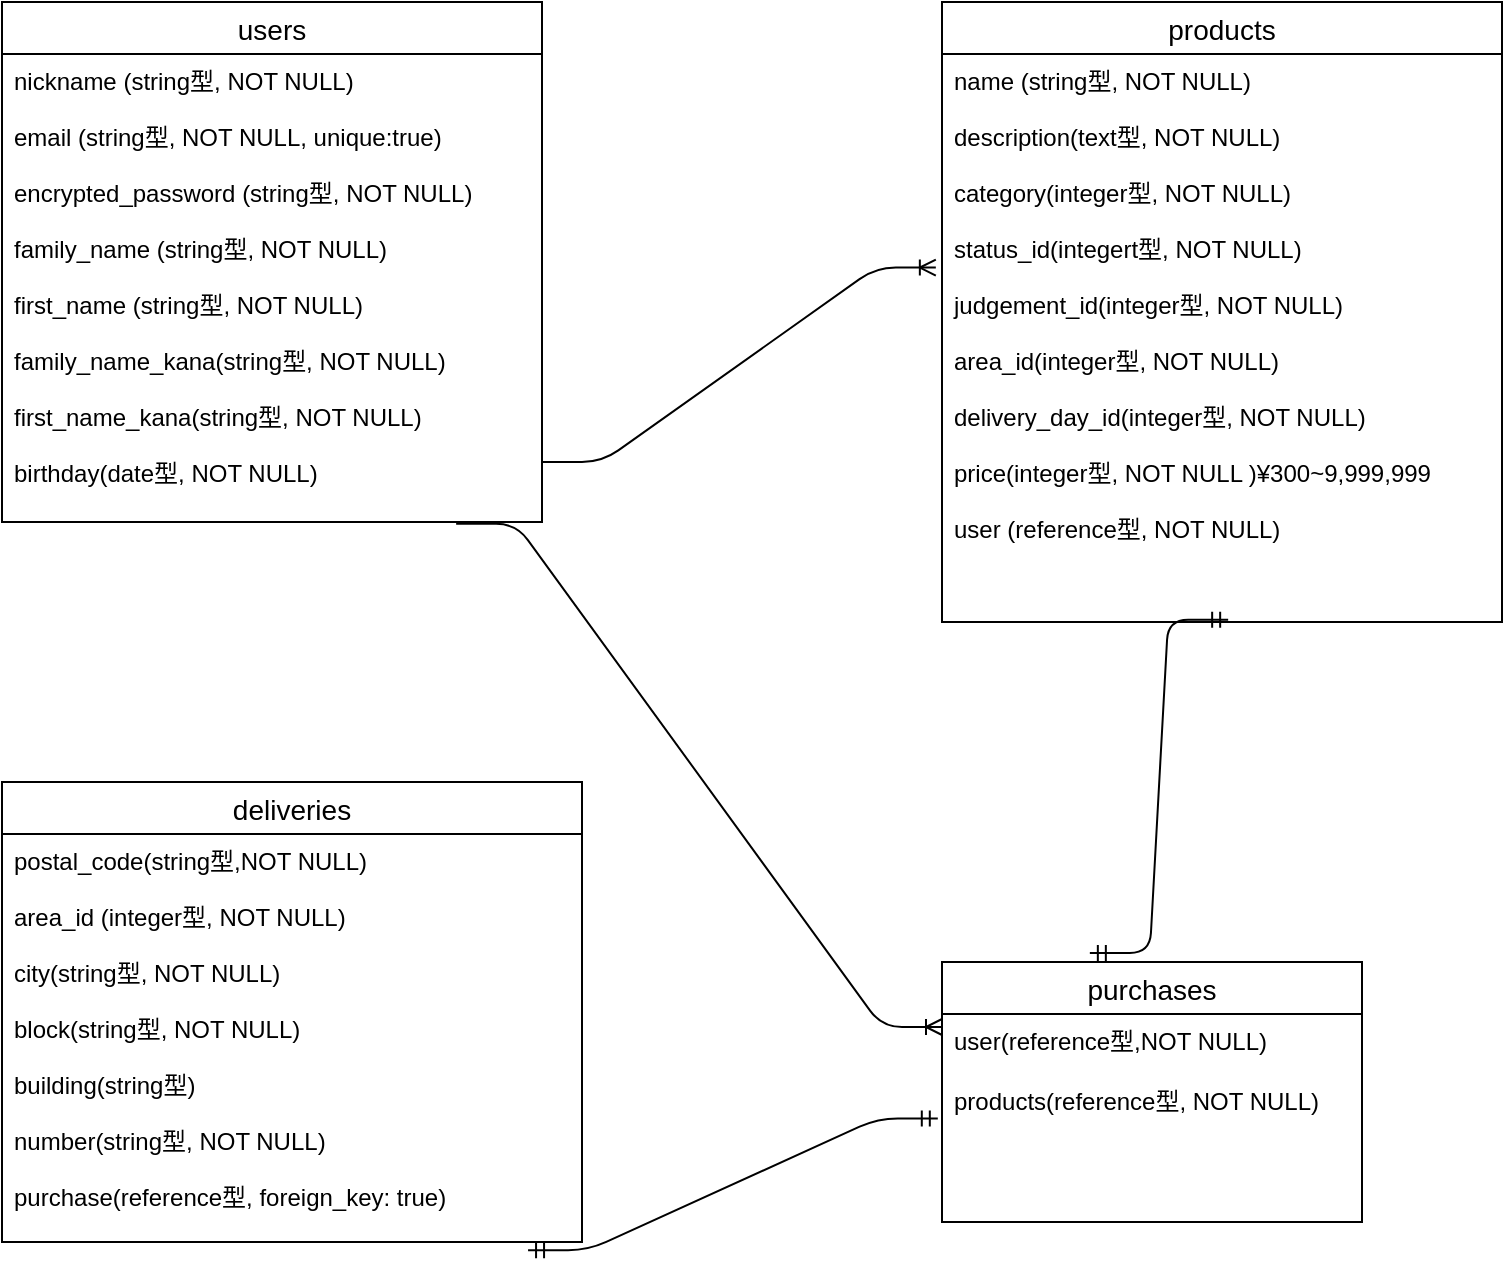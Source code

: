 <mxfile>
    <diagram id="yF659nI0aWMHKKpCOPGv" name="ページ1">
        <mxGraphModel dx="968" dy="680" grid="1" gridSize="10" guides="1" tooltips="1" connect="1" arrows="1" fold="1" page="1" pageScale="1" pageWidth="827" pageHeight="1169" math="0" shadow="0">
            <root>
                <mxCell id="0"/>
                <mxCell id="1" parent="0"/>
                <mxCell id="N6PyAPkupfHXtQxi-I38-40" value="users" style="swimlane;fontStyle=0;childLayout=stackLayout;horizontal=1;startSize=26;horizontalStack=0;resizeParent=1;resizeParentMax=0;resizeLast=0;collapsible=1;marginBottom=0;align=center;fontSize=14;" parent="1" vertex="1">
                    <mxGeometry x="10" y="160" width="270" height="260" as="geometry"/>
                </mxCell>
                <mxCell id="N6PyAPkupfHXtQxi-I38-41" value="nickname (string型, NOT NULL)&#10;&#10;email (string型, NOT NULL, unique:true)&#10;&#10;encrypted_password (string型, NOT NULL)&#10;&#10;family_name (string型, NOT NULL)&#10;&#10;first_name (string型, NOT NULL)&#10;&#10;family_name_kana(string型, NOT NULL)&#10;&#10;first_name_kana(string型, NOT NULL)&#10;&#10;birthday(date型, NOT NULL)" style="text;strokeColor=none;fillColor=none;spacingLeft=4;spacingRight=4;overflow=hidden;rotatable=0;points=[[0,0.5],[1,0.5]];portConstraint=eastwest;fontSize=12;" parent="N6PyAPkupfHXtQxi-I38-40" vertex="1">
                    <mxGeometry y="26" width="270" height="234" as="geometry"/>
                </mxCell>
                <mxCell id="N6PyAPkupfHXtQxi-I38-102" value="products" style="swimlane;fontStyle=0;childLayout=stackLayout;horizontal=1;startSize=26;horizontalStack=0;resizeParent=1;resizeParentMax=0;resizeLast=0;collapsible=1;marginBottom=0;align=center;fontSize=14;" parent="1" vertex="1">
                    <mxGeometry x="480" y="160" width="280" height="310" as="geometry"/>
                </mxCell>
                <mxCell id="N6PyAPkupfHXtQxi-I38-103" value="name (string型, NOT NULL)&#10;&#10;description(text型, NOT NULL)&#10;&#10;category(integer型, NOT NULL)&#10;&#10;status_id(integert型, NOT NULL)&#10;&#10;judgement_id(integer型, NOT NULL)&#10;&#10;area_id(integer型, NOT NULL)&#10;&#10;delivery_day_id(integer型, NOT NULL)&#10;&#10;price(integer型, NOT NULL )¥300~9,999,999&#10;&#10;user (reference型, NOT NULL)&#10;&#10;&#10;" style="text;strokeColor=none;fillColor=none;spacingLeft=4;spacingRight=4;overflow=hidden;rotatable=0;points=[[0,0.5],[1,0.5]];portConstraint=eastwest;fontSize=12;" parent="N6PyAPkupfHXtQxi-I38-102" vertex="1">
                    <mxGeometry y="26" width="280" height="284" as="geometry"/>
                </mxCell>
                <mxCell id="N6PyAPkupfHXtQxi-I38-115" value="deliveries" style="swimlane;fontStyle=0;childLayout=stackLayout;horizontal=1;startSize=26;horizontalStack=0;resizeParent=1;resizeParentMax=0;resizeLast=0;collapsible=1;marginBottom=0;align=center;fontSize=14;" parent="1" vertex="1">
                    <mxGeometry x="10" y="550" width="290" height="230" as="geometry"/>
                </mxCell>
                <mxCell id="N6PyAPkupfHXtQxi-I38-116" value="postal_code(string型,NOT NULL)&#10;&#10;area_id (integer型, NOT NULL)&#10;&#10;city(string型, NOT NULL)&#10;&#10;block(string型, NOT NULL)&#10;&#10;building(string型)&#10;&#10;number(string型, NOT NULL)&#10;&#10;purchase(reference型, foreign_key: true)&#10;&#10;&#10;&#10;&#10;&#10;" style="text;strokeColor=none;fillColor=none;spacingLeft=4;spacingRight=4;overflow=hidden;rotatable=0;points=[[0,0.5],[1,0.5]];portConstraint=eastwest;fontSize=12;" parent="N6PyAPkupfHXtQxi-I38-115" vertex="1">
                    <mxGeometry y="26" width="290" height="204" as="geometry"/>
                </mxCell>
                <mxCell id="N6PyAPkupfHXtQxi-I38-121" value="" style="edgeStyle=entityRelationEdgeStyle;fontSize=12;html=1;endArrow=ERoneToMany;entryX=-0.011;entryY=0.376;entryDx=0;entryDy=0;entryPerimeter=0;" parent="1" target="N6PyAPkupfHXtQxi-I38-103" edge="1">
                    <mxGeometry width="100" height="100" relative="1" as="geometry">
                        <mxPoint x="280" y="390" as="sourcePoint"/>
                        <mxPoint x="380" y="290" as="targetPoint"/>
                    </mxGeometry>
                </mxCell>
                <mxCell id="N6PyAPkupfHXtQxi-I38-130" value="purchases" style="swimlane;fontStyle=0;childLayout=stackLayout;horizontal=1;startSize=26;horizontalStack=0;resizeParent=1;resizeParentMax=0;resizeLast=0;collapsible=1;marginBottom=0;align=center;fontSize=14;" parent="1" vertex="1">
                    <mxGeometry x="480" y="640" width="210" height="130" as="geometry"/>
                </mxCell>
                <mxCell id="N6PyAPkupfHXtQxi-I38-131" value="user(reference型,NOT NULL)&#10;" style="text;strokeColor=none;fillColor=none;spacingLeft=4;spacingRight=4;overflow=hidden;rotatable=0;points=[[0,0.5],[1,0.5]];portConstraint=eastwest;fontSize=12;" parent="N6PyAPkupfHXtQxi-I38-130" vertex="1">
                    <mxGeometry y="26" width="210" height="30" as="geometry"/>
                </mxCell>
                <mxCell id="N6PyAPkupfHXtQxi-I38-132" value="products(reference型, NOT NULL)" style="text;strokeColor=none;fillColor=none;spacingLeft=4;spacingRight=4;overflow=hidden;rotatable=0;points=[[0,0.5],[1,0.5]];portConstraint=eastwest;fontSize=12;" parent="N6PyAPkupfHXtQxi-I38-130" vertex="1">
                    <mxGeometry y="56" width="210" height="74" as="geometry"/>
                </mxCell>
                <mxCell id="N6PyAPkupfHXtQxi-I38-135" value="" style="edgeStyle=entityRelationEdgeStyle;fontSize=12;html=1;endArrow=ERoneToMany;entryX=0;entryY=0.25;entryDx=0;entryDy=0;exitX=0.841;exitY=1.004;exitDx=0;exitDy=0;exitPerimeter=0;" parent="1" source="N6PyAPkupfHXtQxi-I38-41" target="N6PyAPkupfHXtQxi-I38-130" edge="1">
                    <mxGeometry width="100" height="100" relative="1" as="geometry">
                        <mxPoint x="240" y="440" as="sourcePoint"/>
                        <mxPoint x="380" y="380" as="targetPoint"/>
                    </mxGeometry>
                </mxCell>
                <mxCell id="N6PyAPkupfHXtQxi-I38-138" value="" style="edgeStyle=entityRelationEdgeStyle;fontSize=12;html=1;endArrow=ERmandOne;startArrow=ERmandOne;exitX=0.352;exitY=-0.035;exitDx=0;exitDy=0;exitPerimeter=0;entryX=0.511;entryY=0.996;entryDx=0;entryDy=0;entryPerimeter=0;" parent="1" source="N6PyAPkupfHXtQxi-I38-130" target="N6PyAPkupfHXtQxi-I38-103" edge="1">
                    <mxGeometry width="100" height="100" relative="1" as="geometry">
                        <mxPoint x="520" y="585" as="sourcePoint"/>
                        <mxPoint x="620" y="485" as="targetPoint"/>
                    </mxGeometry>
                </mxCell>
                <mxCell id="N6PyAPkupfHXtQxi-I38-140" value="" style="edgeStyle=entityRelationEdgeStyle;fontSize=12;html=1;endArrow=ERmandOne;startArrow=ERmandOne;entryX=-0.01;entryY=0.3;entryDx=0;entryDy=0;entryPerimeter=0;exitX=0.907;exitY=1.02;exitDx=0;exitDy=0;exitPerimeter=0;" parent="1" source="N6PyAPkupfHXtQxi-I38-116" target="N6PyAPkupfHXtQxi-I38-132" edge="1">
                    <mxGeometry width="100" height="100" relative="1" as="geometry">
                        <mxPoint x="300" y="800" as="sourcePoint"/>
                        <mxPoint x="400" y="700" as="targetPoint"/>
                    </mxGeometry>
                </mxCell>
            </root>
        </mxGraphModel>
    </diagram>
</mxfile>